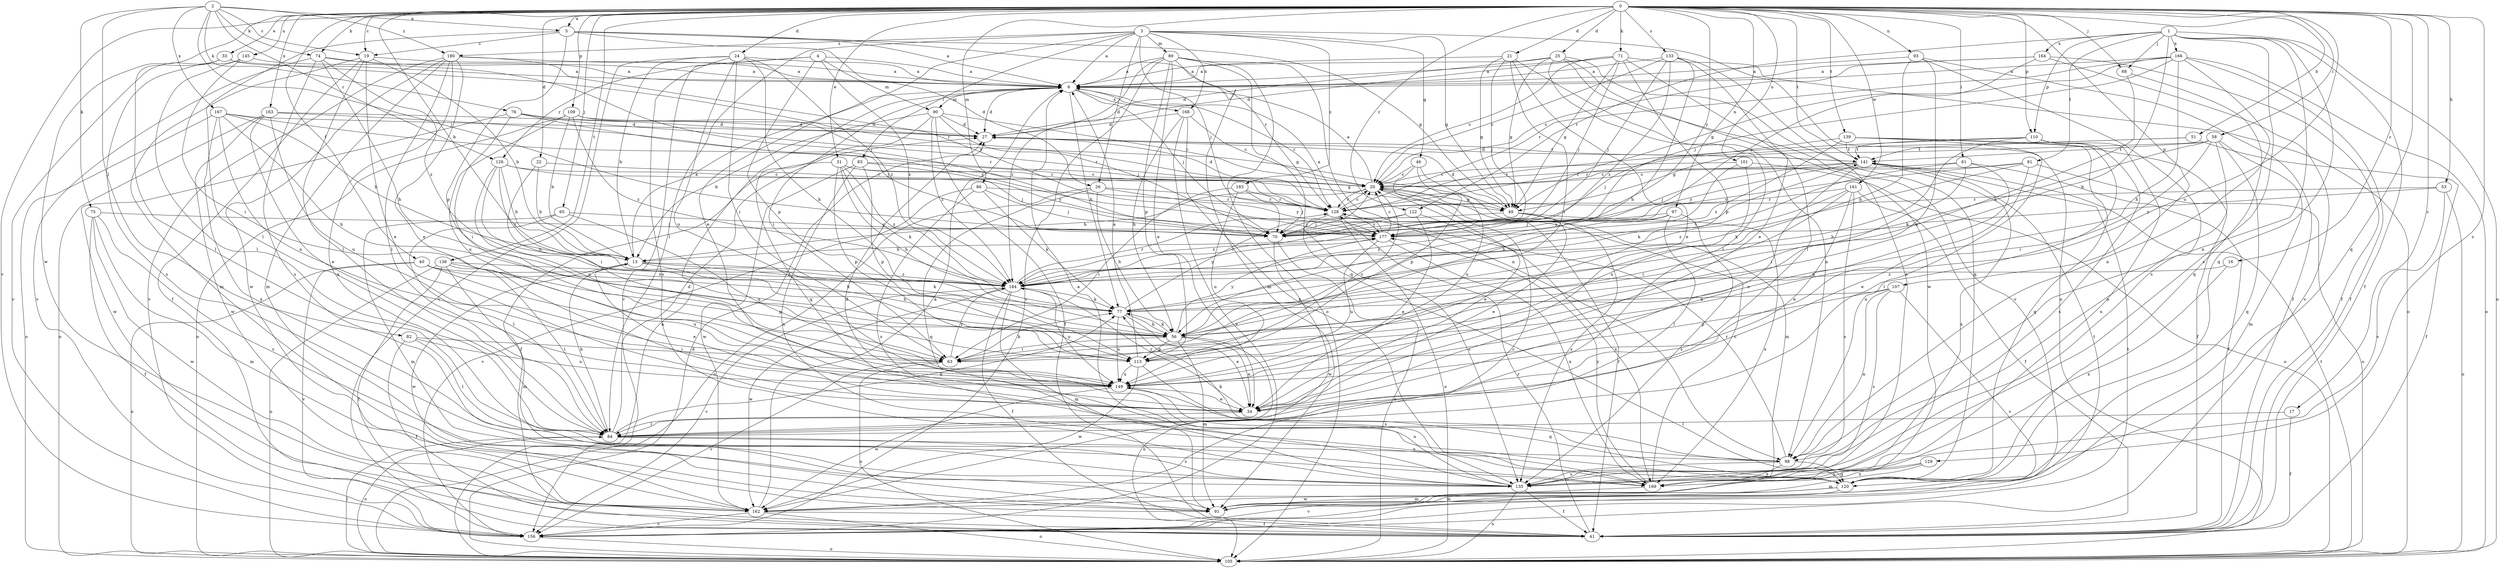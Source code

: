 strict digraph  {
0;
1;
2;
3;
4;
5;
6;
13;
16;
17;
19;
20;
21;
22;
24;
25;
26;
27;
31;
33;
34;
40;
41;
46;
49;
51;
53;
56;
58;
61;
63;
65;
68;
70;
71;
74;
75;
76;
77;
81;
82;
83;
84;
86;
89;
90;
91;
93;
97;
98;
101;
105;
107;
109;
110;
113;
120;
122;
126;
128;
129;
133;
135;
136;
139;
141;
145;
149;
156;
161;
162;
163;
164;
166;
167;
168;
169;
177;
180;
183;
184;
0 -> 5  [label=a];
0 -> 13  [label=b];
0 -> 16  [label=c];
0 -> 17  [label=c];
0 -> 19  [label=c];
0 -> 21  [label=d];
0 -> 22  [label=d];
0 -> 24  [label=d];
0 -> 25  [label=d];
0 -> 31  [label=e];
0 -> 33  [label=e];
0 -> 40  [label=f];
0 -> 51  [label=h];
0 -> 53  [label=h];
0 -> 58  [label=i];
0 -> 61  [label=i];
0 -> 65  [label=j];
0 -> 68  [label=j];
0 -> 71  [label=k];
0 -> 74  [label=k];
0 -> 86  [label=m];
0 -> 93  [label=n];
0 -> 97  [label=n];
0 -> 101  [label=o];
0 -> 107  [label=p];
0 -> 109  [label=p];
0 -> 110  [label=p];
0 -> 120  [label=q];
0 -> 122  [label=r];
0 -> 129  [label=s];
0 -> 133  [label=s];
0 -> 136  [label=t];
0 -> 139  [label=t];
0 -> 141  [label=t];
0 -> 145  [label=u];
0 -> 149  [label=u];
0 -> 156  [label=v];
0 -> 161  [label=w];
0 -> 162  [label=w];
0 -> 163  [label=x];
0 -> 177  [label=y];
1 -> 41  [label=f];
1 -> 56  [label=h];
1 -> 68  [label=j];
1 -> 81  [label=l];
1 -> 98  [label=n];
1 -> 105  [label=o];
1 -> 110  [label=p];
1 -> 120  [label=q];
1 -> 122  [label=r];
1 -> 135  [label=s];
1 -> 164  [label=x];
1 -> 166  [label=x];
2 -> 5  [label=a];
2 -> 19  [label=c];
2 -> 70  [label=j];
2 -> 74  [label=k];
2 -> 75  [label=k];
2 -> 76  [label=k];
2 -> 82  [label=l];
2 -> 126  [label=r];
2 -> 167  [label=x];
2 -> 180  [label=z];
3 -> 6  [label=a];
3 -> 26  [label=d];
3 -> 34  [label=e];
3 -> 46  [label=g];
3 -> 49  [label=g];
3 -> 70  [label=j];
3 -> 83  [label=l];
3 -> 84  [label=l];
3 -> 89  [label=m];
3 -> 105  [label=o];
3 -> 168  [label=x];
3 -> 180  [label=z];
3 -> 183  [label=z];
4 -> 6  [label=a];
4 -> 90  [label=m];
4 -> 113  [label=p];
4 -> 126  [label=r];
4 -> 156  [label=v];
4 -> 184  [label=z];
5 -> 6  [label=a];
5 -> 19  [label=c];
5 -> 26  [label=d];
5 -> 49  [label=g];
5 -> 84  [label=l];
5 -> 113  [label=p];
5 -> 128  [label=r];
6 -> 27  [label=d];
6 -> 63  [label=i];
6 -> 70  [label=j];
6 -> 77  [label=k];
6 -> 90  [label=m];
6 -> 128  [label=r];
6 -> 168  [label=x];
13 -> 6  [label=a];
13 -> 34  [label=e];
13 -> 56  [label=h];
13 -> 77  [label=k];
13 -> 162  [label=w];
13 -> 184  [label=z];
16 -> 169  [label=x];
16 -> 184  [label=z];
17 -> 41  [label=f];
17 -> 84  [label=l];
19 -> 6  [label=a];
19 -> 13  [label=b];
19 -> 34  [label=e];
19 -> 41  [label=f];
19 -> 84  [label=l];
19 -> 91  [label=m];
20 -> 6  [label=a];
20 -> 13  [label=b];
20 -> 27  [label=d];
20 -> 34  [label=e];
20 -> 41  [label=f];
20 -> 49  [label=g];
20 -> 128  [label=r];
21 -> 6  [label=a];
21 -> 34  [label=e];
21 -> 49  [label=g];
21 -> 63  [label=i];
21 -> 70  [label=j];
21 -> 98  [label=n];
22 -> 13  [label=b];
22 -> 20  [label=c];
22 -> 63  [label=i];
24 -> 6  [label=a];
24 -> 13  [label=b];
24 -> 56  [label=h];
24 -> 63  [label=i];
24 -> 135  [label=s];
24 -> 149  [label=u];
24 -> 156  [label=v];
24 -> 184  [label=z];
25 -> 6  [label=a];
25 -> 27  [label=d];
25 -> 49  [label=g];
25 -> 84  [label=l];
25 -> 120  [label=q];
25 -> 156  [label=v];
25 -> 162  [label=w];
26 -> 56  [label=h];
26 -> 105  [label=o];
26 -> 120  [label=q];
26 -> 128  [label=r];
26 -> 177  [label=y];
27 -> 141  [label=t];
31 -> 20  [label=c];
31 -> 41  [label=f];
31 -> 49  [label=g];
31 -> 56  [label=h];
31 -> 77  [label=k];
31 -> 113  [label=p];
31 -> 184  [label=z];
33 -> 6  [label=a];
33 -> 84  [label=l];
33 -> 128  [label=r];
33 -> 156  [label=v];
34 -> 84  [label=l];
34 -> 184  [label=z];
40 -> 77  [label=k];
40 -> 105  [label=o];
40 -> 149  [label=u];
40 -> 156  [label=v];
40 -> 184  [label=z];
41 -> 128  [label=r];
46 -> 20  [label=c];
46 -> 91  [label=m];
46 -> 113  [label=p];
46 -> 149  [label=u];
49 -> 27  [label=d];
49 -> 34  [label=e];
49 -> 70  [label=j];
49 -> 135  [label=s];
49 -> 169  [label=x];
51 -> 41  [label=f];
51 -> 128  [label=r];
51 -> 141  [label=t];
53 -> 105  [label=o];
53 -> 128  [label=r];
53 -> 135  [label=s];
53 -> 177  [label=y];
56 -> 34  [label=e];
56 -> 63  [label=i];
56 -> 77  [label=k];
56 -> 91  [label=m];
56 -> 105  [label=o];
56 -> 113  [label=p];
56 -> 177  [label=y];
58 -> 49  [label=g];
58 -> 63  [label=i];
58 -> 77  [label=k];
58 -> 91  [label=m];
58 -> 98  [label=n];
58 -> 120  [label=q];
58 -> 141  [label=t];
61 -> 20  [label=c];
61 -> 41  [label=f];
61 -> 63  [label=i];
61 -> 77  [label=k];
61 -> 149  [label=u];
63 -> 77  [label=k];
63 -> 105  [label=o];
63 -> 156  [label=v];
63 -> 184  [label=z];
65 -> 84  [label=l];
65 -> 91  [label=m];
65 -> 149  [label=u];
65 -> 177  [label=y];
68 -> 56  [label=h];
68 -> 120  [label=q];
70 -> 105  [label=o];
70 -> 162  [label=w];
71 -> 6  [label=a];
71 -> 20  [label=c];
71 -> 27  [label=d];
71 -> 49  [label=g];
71 -> 70  [label=j];
71 -> 84  [label=l];
71 -> 105  [label=o];
71 -> 113  [label=p];
74 -> 6  [label=a];
74 -> 56  [label=h];
74 -> 70  [label=j];
74 -> 135  [label=s];
74 -> 156  [label=v];
74 -> 184  [label=z];
75 -> 41  [label=f];
75 -> 70  [label=j];
75 -> 91  [label=m];
75 -> 135  [label=s];
75 -> 162  [label=w];
76 -> 27  [label=d];
76 -> 63  [label=i];
76 -> 70  [label=j];
76 -> 128  [label=r];
76 -> 162  [label=w];
77 -> 20  [label=c];
77 -> 34  [label=e];
77 -> 56  [label=h];
77 -> 149  [label=u];
81 -> 20  [label=c];
81 -> 34  [label=e];
81 -> 77  [label=k];
81 -> 105  [label=o];
81 -> 177  [label=y];
82 -> 41  [label=f];
82 -> 63  [label=i];
82 -> 84  [label=l];
82 -> 149  [label=u];
83 -> 20  [label=c];
83 -> 70  [label=j];
83 -> 113  [label=p];
83 -> 162  [label=w];
83 -> 169  [label=x];
84 -> 13  [label=b];
84 -> 27  [label=d];
84 -> 77  [label=k];
84 -> 98  [label=n];
84 -> 105  [label=o];
84 -> 135  [label=s];
86 -> 70  [label=j];
86 -> 77  [label=k];
86 -> 128  [label=r];
86 -> 135  [label=s];
86 -> 156  [label=v];
89 -> 6  [label=a];
89 -> 34  [label=e];
89 -> 91  [label=m];
89 -> 98  [label=n];
89 -> 105  [label=o];
89 -> 113  [label=p];
89 -> 120  [label=q];
89 -> 156  [label=v];
89 -> 184  [label=z];
90 -> 13  [label=b];
90 -> 20  [label=c];
90 -> 27  [label=d];
90 -> 41  [label=f];
90 -> 70  [label=j];
90 -> 120  [label=q];
90 -> 184  [label=z];
91 -> 141  [label=t];
93 -> 6  [label=a];
93 -> 41  [label=f];
93 -> 56  [label=h];
93 -> 135  [label=s];
93 -> 149  [label=u];
97 -> 70  [label=j];
97 -> 84  [label=l];
97 -> 135  [label=s];
97 -> 177  [label=y];
97 -> 184  [label=z];
98 -> 27  [label=d];
98 -> 77  [label=k];
98 -> 120  [label=q];
98 -> 128  [label=r];
98 -> 135  [label=s];
98 -> 169  [label=x];
101 -> 20  [label=c];
101 -> 56  [label=h];
101 -> 105  [label=o];
101 -> 149  [label=u];
105 -> 6  [label=a];
105 -> 27  [label=d];
105 -> 84  [label=l];
105 -> 141  [label=t];
107 -> 77  [label=k];
107 -> 98  [label=n];
107 -> 113  [label=p];
107 -> 135  [label=s];
107 -> 156  [label=v];
109 -> 13  [label=b];
109 -> 27  [label=d];
109 -> 49  [label=g];
109 -> 105  [label=o];
109 -> 149  [label=u];
109 -> 184  [label=z];
110 -> 56  [label=h];
110 -> 84  [label=l];
110 -> 128  [label=r];
110 -> 135  [label=s];
110 -> 141  [label=t];
110 -> 169  [label=x];
113 -> 6  [label=a];
113 -> 20  [label=c];
113 -> 135  [label=s];
113 -> 149  [label=u];
113 -> 162  [label=w];
120 -> 91  [label=m];
120 -> 156  [label=v];
120 -> 162  [label=w];
122 -> 34  [label=e];
122 -> 70  [label=j];
122 -> 169  [label=x];
122 -> 184  [label=z];
126 -> 13  [label=b];
126 -> 20  [label=c];
126 -> 56  [label=h];
126 -> 149  [label=u];
126 -> 177  [label=y];
126 -> 184  [label=z];
128 -> 20  [label=c];
128 -> 105  [label=o];
128 -> 135  [label=s];
128 -> 177  [label=y];
129 -> 91  [label=m];
129 -> 135  [label=s];
129 -> 169  [label=x];
133 -> 6  [label=a];
133 -> 20  [label=c];
133 -> 34  [label=e];
133 -> 56  [label=h];
133 -> 70  [label=j];
133 -> 169  [label=x];
133 -> 184  [label=z];
135 -> 6  [label=a];
135 -> 41  [label=f];
135 -> 105  [label=o];
135 -> 149  [label=u];
136 -> 41  [label=f];
136 -> 84  [label=l];
136 -> 91  [label=m];
136 -> 105  [label=o];
136 -> 113  [label=p];
136 -> 184  [label=z];
139 -> 41  [label=f];
139 -> 70  [label=j];
139 -> 98  [label=n];
139 -> 120  [label=q];
139 -> 141  [label=t];
139 -> 184  [label=z];
141 -> 20  [label=c];
141 -> 27  [label=d];
141 -> 34  [label=e];
141 -> 70  [label=j];
141 -> 169  [label=x];
141 -> 177  [label=y];
145 -> 6  [label=a];
145 -> 63  [label=i];
145 -> 84  [label=l];
145 -> 135  [label=s];
149 -> 34  [label=e];
149 -> 120  [label=q];
149 -> 162  [label=w];
156 -> 105  [label=o];
156 -> 141  [label=t];
161 -> 34  [label=e];
161 -> 41  [label=f];
161 -> 63  [label=i];
161 -> 128  [label=r];
161 -> 135  [label=s];
161 -> 184  [label=z];
162 -> 6  [label=a];
162 -> 20  [label=c];
162 -> 41  [label=f];
162 -> 105  [label=o];
162 -> 156  [label=v];
163 -> 27  [label=d];
163 -> 34  [label=e];
163 -> 105  [label=o];
163 -> 149  [label=u];
163 -> 162  [label=w];
163 -> 177  [label=y];
164 -> 6  [label=a];
164 -> 20  [label=c];
164 -> 41  [label=f];
164 -> 156  [label=v];
164 -> 177  [label=y];
166 -> 6  [label=a];
166 -> 41  [label=f];
166 -> 49  [label=g];
166 -> 56  [label=h];
166 -> 70  [label=j];
166 -> 98  [label=n];
166 -> 105  [label=o];
166 -> 128  [label=r];
167 -> 13  [label=b];
167 -> 27  [label=d];
167 -> 56  [label=h];
167 -> 105  [label=o];
167 -> 128  [label=r];
167 -> 149  [label=u];
167 -> 169  [label=x];
168 -> 20  [label=c];
168 -> 27  [label=d];
168 -> 56  [label=h];
168 -> 156  [label=v];
168 -> 169  [label=x];
169 -> 20  [label=c];
169 -> 91  [label=m];
169 -> 177  [label=y];
177 -> 6  [label=a];
177 -> 13  [label=b];
177 -> 20  [label=c];
177 -> 149  [label=u];
177 -> 169  [label=x];
180 -> 6  [label=a];
180 -> 34  [label=e];
180 -> 84  [label=l];
180 -> 91  [label=m];
180 -> 156  [label=v];
180 -> 162  [label=w];
180 -> 169  [label=x];
180 -> 177  [label=y];
183 -> 63  [label=i];
183 -> 70  [label=j];
183 -> 128  [label=r];
183 -> 149  [label=u];
184 -> 41  [label=f];
184 -> 77  [label=k];
184 -> 91  [label=m];
184 -> 128  [label=r];
184 -> 141  [label=t];
184 -> 149  [label=u];
184 -> 156  [label=v];
184 -> 162  [label=w];
184 -> 177  [label=y];
}
